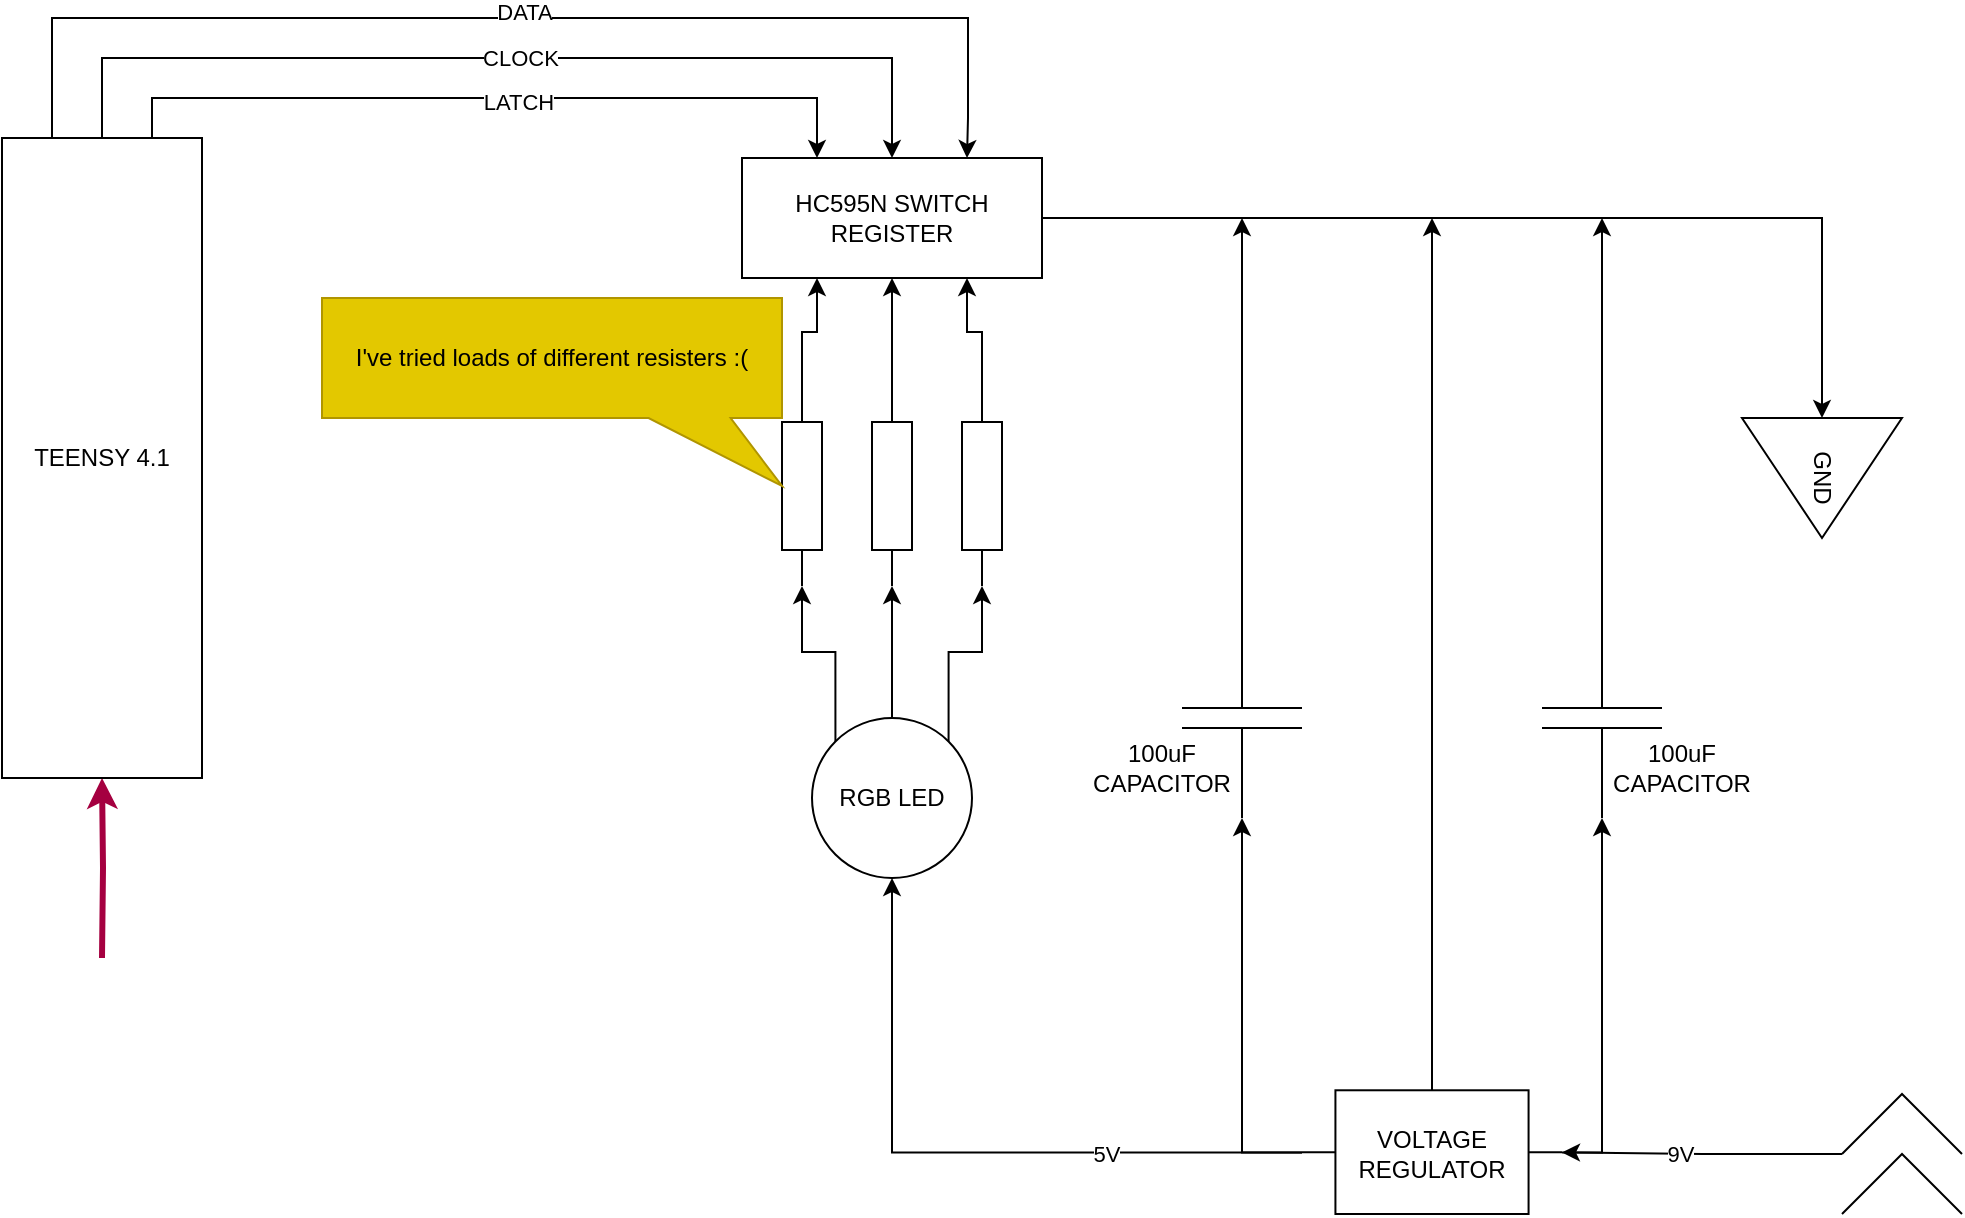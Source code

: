 <mxfile version="22.1.21" type="device">
  <diagram name="Page-1" id="dPPf9247I2xoAvwt28pK">
    <mxGraphModel dx="2462" dy="1037" grid="1" gridSize="10" guides="1" tooltips="1" connect="1" arrows="1" fold="1" page="1" pageScale="1" pageWidth="1169" pageHeight="827" math="0" shadow="0">
      <root>
        <mxCell id="0" />
        <mxCell id="1" parent="0" />
        <mxCell id="iikrb7Kr2aP9E5gnHZ-d-15" style="edgeStyle=orthogonalEdgeStyle;rounded=0;orthogonalLoop=1;jettySize=auto;html=1;exitX=0;exitY=0;exitDx=0;exitDy=0;entryX=0;entryY=0.5;entryDx=0;entryDy=0;entryPerimeter=0;" edge="1" parent="1" source="iikrb7Kr2aP9E5gnHZ-d-4" target="iikrb7Kr2aP9E5gnHZ-d-23">
          <mxGeometry relative="1" as="geometry" />
        </mxCell>
        <mxCell id="iikrb7Kr2aP9E5gnHZ-d-16" style="edgeStyle=orthogonalEdgeStyle;rounded=0;orthogonalLoop=1;jettySize=auto;html=1;exitX=0.5;exitY=0;exitDx=0;exitDy=0;entryX=0;entryY=0.5;entryDx=0;entryDy=0;entryPerimeter=0;" edge="1" parent="1" source="iikrb7Kr2aP9E5gnHZ-d-4" target="iikrb7Kr2aP9E5gnHZ-d-25">
          <mxGeometry relative="1" as="geometry" />
        </mxCell>
        <mxCell id="iikrb7Kr2aP9E5gnHZ-d-17" style="edgeStyle=orthogonalEdgeStyle;rounded=0;orthogonalLoop=1;jettySize=auto;html=1;exitX=1;exitY=0;exitDx=0;exitDy=0;entryX=0;entryY=0.5;entryDx=0;entryDy=0;entryPerimeter=0;" edge="1" parent="1" source="iikrb7Kr2aP9E5gnHZ-d-4" target="iikrb7Kr2aP9E5gnHZ-d-26">
          <mxGeometry relative="1" as="geometry" />
        </mxCell>
        <mxCell id="iikrb7Kr2aP9E5gnHZ-d-4" value="RGB LED" style="ellipse;whiteSpace=wrap;html=1;aspect=fixed;" vertex="1" parent="1">
          <mxGeometry x="525" y="450" width="80" height="80" as="geometry" />
        </mxCell>
        <mxCell id="iikrb7Kr2aP9E5gnHZ-d-11" style="edgeStyle=orthogonalEdgeStyle;rounded=0;orthogonalLoop=1;jettySize=auto;html=1;exitX=0.75;exitY=0;exitDx=0;exitDy=0;entryX=0.25;entryY=0;entryDx=0;entryDy=0;" edge="1" parent="1" source="iikrb7Kr2aP9E5gnHZ-d-5" target="iikrb7Kr2aP9E5gnHZ-d-6">
          <mxGeometry relative="1" as="geometry" />
        </mxCell>
        <mxCell id="iikrb7Kr2aP9E5gnHZ-d-22" value="LATCH" style="edgeLabel;html=1;align=center;verticalAlign=middle;resizable=0;points=[];" vertex="1" connectable="0" parent="iikrb7Kr2aP9E5gnHZ-d-11">
          <mxGeometry x="-0.272" y="-2" relative="1" as="geometry">
            <mxPoint x="64" as="offset" />
          </mxGeometry>
        </mxCell>
        <mxCell id="iikrb7Kr2aP9E5gnHZ-d-12" style="edgeStyle=orthogonalEdgeStyle;rounded=0;orthogonalLoop=1;jettySize=auto;html=1;exitX=0.5;exitY=0;exitDx=0;exitDy=0;entryX=0.5;entryY=0;entryDx=0;entryDy=0;" edge="1" parent="1" source="iikrb7Kr2aP9E5gnHZ-d-5" target="iikrb7Kr2aP9E5gnHZ-d-6">
          <mxGeometry relative="1" as="geometry">
            <Array as="points">
              <mxPoint x="170" y="120" />
              <mxPoint x="565" y="120" />
            </Array>
          </mxGeometry>
        </mxCell>
        <mxCell id="iikrb7Kr2aP9E5gnHZ-d-21" value="CLOCK" style="edgeLabel;html=1;align=center;verticalAlign=middle;resizable=0;points=[];" vertex="1" connectable="0" parent="iikrb7Kr2aP9E5gnHZ-d-12">
          <mxGeometry x="0.019" relative="1" as="geometry">
            <mxPoint x="2" as="offset" />
          </mxGeometry>
        </mxCell>
        <mxCell id="iikrb7Kr2aP9E5gnHZ-d-13" style="edgeStyle=orthogonalEdgeStyle;rounded=0;orthogonalLoop=1;jettySize=auto;html=1;exitX=0.25;exitY=0;exitDx=0;exitDy=0;entryX=0.75;entryY=0;entryDx=0;entryDy=0;" edge="1" parent="1" source="iikrb7Kr2aP9E5gnHZ-d-5" target="iikrb7Kr2aP9E5gnHZ-d-6">
          <mxGeometry relative="1" as="geometry">
            <Array as="points">
              <mxPoint x="145" y="100" />
              <mxPoint x="603" y="100" />
              <mxPoint x="603" y="150" />
            </Array>
          </mxGeometry>
        </mxCell>
        <mxCell id="iikrb7Kr2aP9E5gnHZ-d-20" value="DATA" style="edgeLabel;html=1;align=center;verticalAlign=middle;resizable=0;points=[];" vertex="1" connectable="0" parent="iikrb7Kr2aP9E5gnHZ-d-13">
          <mxGeometry x="-0.197" y="3" relative="1" as="geometry">
            <mxPoint x="59" as="offset" />
          </mxGeometry>
        </mxCell>
        <mxCell id="iikrb7Kr2aP9E5gnHZ-d-14" style="edgeStyle=orthogonalEdgeStyle;rounded=0;orthogonalLoop=1;jettySize=auto;html=1;anchorPointDirection=1;comic=0;fillColor=#d80073;strokeColor=#A50040;entryX=0.5;entryY=1;entryDx=0;entryDy=0;strokeWidth=3;" edge="1" parent="1" target="iikrb7Kr2aP9E5gnHZ-d-5">
          <mxGeometry relative="1" as="geometry">
            <mxPoint x="170" y="570" as="targetPoint" />
            <mxPoint x="170" y="570" as="sourcePoint" />
          </mxGeometry>
        </mxCell>
        <mxCell id="iikrb7Kr2aP9E5gnHZ-d-5" value="TEENSY 4.1" style="rounded=0;whiteSpace=wrap;html=1;" vertex="1" parent="1">
          <mxGeometry x="120" y="160" width="100" height="320" as="geometry" />
        </mxCell>
        <mxCell id="iikrb7Kr2aP9E5gnHZ-d-19" style="edgeStyle=orthogonalEdgeStyle;rounded=0;orthogonalLoop=1;jettySize=auto;html=1;exitX=1;exitY=0.5;exitDx=0;exitDy=0;entryX=0;entryY=0.5;entryDx=0;entryDy=0;" edge="1" parent="1" source="iikrb7Kr2aP9E5gnHZ-d-6" target="iikrb7Kr2aP9E5gnHZ-d-18">
          <mxGeometry relative="1" as="geometry" />
        </mxCell>
        <mxCell id="iikrb7Kr2aP9E5gnHZ-d-6" value="HC595N SWITCH REGISTER" style="rounded=0;whiteSpace=wrap;html=1;" vertex="1" parent="1">
          <mxGeometry x="490" y="170" width="150" height="60" as="geometry" />
        </mxCell>
        <mxCell id="iikrb7Kr2aP9E5gnHZ-d-18" value="GND" style="triangle;whiteSpace=wrap;html=1;rotation=90;" vertex="1" parent="1">
          <mxGeometry x="1000" y="290" width="60" height="80" as="geometry" />
        </mxCell>
        <mxCell id="iikrb7Kr2aP9E5gnHZ-d-24" style="edgeStyle=orthogonalEdgeStyle;rounded=0;orthogonalLoop=1;jettySize=auto;html=1;exitX=1;exitY=0.5;exitDx=0;exitDy=0;exitPerimeter=0;entryX=0.25;entryY=1;entryDx=0;entryDy=0;" edge="1" parent="1" source="iikrb7Kr2aP9E5gnHZ-d-23" target="iikrb7Kr2aP9E5gnHZ-d-6">
          <mxGeometry relative="1" as="geometry" />
        </mxCell>
        <mxCell id="iikrb7Kr2aP9E5gnHZ-d-23" value="" style="pointerEvents=1;verticalLabelPosition=bottom;shadow=0;dashed=0;align=center;html=1;verticalAlign=top;shape=mxgraph.electrical.resistors.resistor_1;rotation=-90;" vertex="1" parent="1">
          <mxGeometry x="470" y="324" width="100" height="20" as="geometry" />
        </mxCell>
        <mxCell id="iikrb7Kr2aP9E5gnHZ-d-28" style="edgeStyle=orthogonalEdgeStyle;rounded=0;orthogonalLoop=1;jettySize=auto;html=1;entryX=0.5;entryY=1;entryDx=0;entryDy=0;" edge="1" parent="1" source="iikrb7Kr2aP9E5gnHZ-d-25" target="iikrb7Kr2aP9E5gnHZ-d-6">
          <mxGeometry relative="1" as="geometry" />
        </mxCell>
        <mxCell id="iikrb7Kr2aP9E5gnHZ-d-25" value="" style="pointerEvents=1;verticalLabelPosition=bottom;shadow=0;dashed=0;align=center;html=1;verticalAlign=top;shape=mxgraph.electrical.resistors.resistor_1;rotation=-90;" vertex="1" parent="1">
          <mxGeometry x="515" y="324" width="100" height="20" as="geometry" />
        </mxCell>
        <mxCell id="iikrb7Kr2aP9E5gnHZ-d-27" style="edgeStyle=orthogonalEdgeStyle;rounded=0;orthogonalLoop=1;jettySize=auto;html=1;entryX=0.75;entryY=1;entryDx=0;entryDy=0;" edge="1" parent="1" source="iikrb7Kr2aP9E5gnHZ-d-26" target="iikrb7Kr2aP9E5gnHZ-d-6">
          <mxGeometry relative="1" as="geometry" />
        </mxCell>
        <mxCell id="iikrb7Kr2aP9E5gnHZ-d-26" value="" style="pointerEvents=1;verticalLabelPosition=bottom;shadow=0;dashed=0;align=center;html=1;verticalAlign=top;shape=mxgraph.electrical.resistors.resistor_1;rotation=-90;" vertex="1" parent="1">
          <mxGeometry x="560" y="324" width="100" height="20" as="geometry" />
        </mxCell>
        <mxCell id="iikrb7Kr2aP9E5gnHZ-d-31" value="" style="pointerEvents=1;verticalLabelPosition=bottom;shadow=0;dashed=0;align=center;html=1;verticalAlign=top;shape=mxgraph.electrical.miscellaneous.plug_socket_connection" vertex="1" parent="1">
          <mxGeometry x="1040" y="638" width="60" height="60" as="geometry" />
        </mxCell>
        <mxCell id="iikrb7Kr2aP9E5gnHZ-d-35" style="edgeStyle=orthogonalEdgeStyle;rounded=0;orthogonalLoop=1;jettySize=auto;html=1;entryX=0.5;entryY=1;entryDx=0;entryDy=0;exitX=1;exitY=0.395;exitDx=0;exitDy=0;exitPerimeter=0;" edge="1" parent="1" source="iikrb7Kr2aP9E5gnHZ-d-32" target="iikrb7Kr2aP9E5gnHZ-d-4">
          <mxGeometry relative="1" as="geometry" />
        </mxCell>
        <mxCell id="iikrb7Kr2aP9E5gnHZ-d-36" value="5V" style="edgeLabel;html=1;align=center;verticalAlign=middle;resizable=0;points=[];" vertex="1" connectable="0" parent="iikrb7Kr2aP9E5gnHZ-d-35">
          <mxGeometry x="-0.077" y="-7" relative="1" as="geometry">
            <mxPoint x="60" y="8" as="offset" />
          </mxGeometry>
        </mxCell>
        <mxCell id="iikrb7Kr2aP9E5gnHZ-d-37" style="edgeStyle=orthogonalEdgeStyle;rounded=0;orthogonalLoop=1;jettySize=auto;html=1;" edge="1" parent="1" source="iikrb7Kr2aP9E5gnHZ-d-32">
          <mxGeometry relative="1" as="geometry">
            <mxPoint x="835" y="200" as="targetPoint" />
          </mxGeometry>
        </mxCell>
        <mxCell id="iikrb7Kr2aP9E5gnHZ-d-32" value="" style="verticalLabelPosition=bottom;shadow=0;dashed=0;align=center;html=1;verticalAlign=top;shape=mxgraph.electrical.abstract.voltage_regulator;rotation=-180;" vertex="1" parent="1">
          <mxGeometry x="770" y="620" width="130" height="78" as="geometry" />
        </mxCell>
        <mxCell id="iikrb7Kr2aP9E5gnHZ-d-33" style="edgeStyle=orthogonalEdgeStyle;rounded=0;orthogonalLoop=1;jettySize=auto;html=1;entryX=0;entryY=0.395;entryDx=0;entryDy=0;entryPerimeter=0;" edge="1" parent="1" source="iikrb7Kr2aP9E5gnHZ-d-31" target="iikrb7Kr2aP9E5gnHZ-d-32">
          <mxGeometry relative="1" as="geometry" />
        </mxCell>
        <mxCell id="iikrb7Kr2aP9E5gnHZ-d-34" value="9V" style="edgeLabel;html=1;align=center;verticalAlign=middle;resizable=0;points=[];" vertex="1" connectable="0" parent="iikrb7Kr2aP9E5gnHZ-d-33">
          <mxGeometry x="-0.545" y="-1" relative="1" as="geometry">
            <mxPoint x="-49" y="1" as="offset" />
          </mxGeometry>
        </mxCell>
        <mxCell id="iikrb7Kr2aP9E5gnHZ-d-39" value="VOLTAGE REGULATOR" style="text;html=1;strokeColor=none;fillColor=none;align=center;verticalAlign=middle;whiteSpace=wrap;rounded=0;" vertex="1" parent="1">
          <mxGeometry x="805" y="653" width="60" height="30" as="geometry" />
        </mxCell>
        <mxCell id="iikrb7Kr2aP9E5gnHZ-d-42" style="edgeStyle=orthogonalEdgeStyle;rounded=0;orthogonalLoop=1;jettySize=auto;html=1;" edge="1" parent="1" source="iikrb7Kr2aP9E5gnHZ-d-40">
          <mxGeometry relative="1" as="geometry">
            <mxPoint x="920" y="200" as="targetPoint" />
          </mxGeometry>
        </mxCell>
        <mxCell id="iikrb7Kr2aP9E5gnHZ-d-40" value="" style="pointerEvents=1;verticalLabelPosition=bottom;shadow=0;dashed=0;align=center;html=1;verticalAlign=top;shape=mxgraph.electrical.capacitors.capacitor_1;rotation=90;" vertex="1" parent="1">
          <mxGeometry x="870" y="420" width="100" height="60" as="geometry" />
        </mxCell>
        <mxCell id="iikrb7Kr2aP9E5gnHZ-d-41" style="edgeStyle=orthogonalEdgeStyle;rounded=0;orthogonalLoop=1;jettySize=auto;html=1;exitX=0;exitY=0.395;exitDx=0;exitDy=0;exitPerimeter=0;entryX=1;entryY=0.5;entryDx=0;entryDy=0;entryPerimeter=0;" edge="1" parent="1" source="iikrb7Kr2aP9E5gnHZ-d-32" target="iikrb7Kr2aP9E5gnHZ-d-40">
          <mxGeometry relative="1" as="geometry" />
        </mxCell>
        <mxCell id="iikrb7Kr2aP9E5gnHZ-d-45" style="edgeStyle=orthogonalEdgeStyle;rounded=0;orthogonalLoop=1;jettySize=auto;html=1;" edge="1" parent="1" source="iikrb7Kr2aP9E5gnHZ-d-43">
          <mxGeometry relative="1" as="geometry">
            <mxPoint x="740" y="200" as="targetPoint" />
          </mxGeometry>
        </mxCell>
        <mxCell id="iikrb7Kr2aP9E5gnHZ-d-43" value="" style="pointerEvents=1;verticalLabelPosition=bottom;shadow=0;dashed=0;align=center;html=1;verticalAlign=top;shape=mxgraph.electrical.capacitors.capacitor_1;rotation=90;" vertex="1" parent="1">
          <mxGeometry x="690" y="420" width="100" height="60" as="geometry" />
        </mxCell>
        <mxCell id="iikrb7Kr2aP9E5gnHZ-d-44" style="edgeStyle=orthogonalEdgeStyle;rounded=0;orthogonalLoop=1;jettySize=auto;html=1;exitX=1;exitY=0.395;exitDx=0;exitDy=0;exitPerimeter=0;entryX=1;entryY=0.5;entryDx=0;entryDy=0;entryPerimeter=0;" edge="1" parent="1" source="iikrb7Kr2aP9E5gnHZ-d-32" target="iikrb7Kr2aP9E5gnHZ-d-43">
          <mxGeometry relative="1" as="geometry" />
        </mxCell>
        <mxCell id="iikrb7Kr2aP9E5gnHZ-d-46" value="100uF CAPACITOR" style="text;html=1;strokeColor=none;fillColor=none;align=center;verticalAlign=middle;whiteSpace=wrap;rounded=0;" vertex="1" parent="1">
          <mxGeometry x="930" y="460" width="60" height="30" as="geometry" />
        </mxCell>
        <mxCell id="iikrb7Kr2aP9E5gnHZ-d-47" value="100uF CAPACITOR" style="text;html=1;strokeColor=none;fillColor=none;align=center;verticalAlign=middle;whiteSpace=wrap;rounded=0;" vertex="1" parent="1">
          <mxGeometry x="670" y="460" width="60" height="30" as="geometry" />
        </mxCell>
        <mxCell id="iikrb7Kr2aP9E5gnHZ-d-49" value="I&#39;ve tried loads of different resisters :(" style="shape=callout;whiteSpace=wrap;html=1;perimeter=calloutPerimeter;position2=1;fillColor=#e3c800;fontColor=#000000;strokeColor=#B09500;base=41;size=34;position=0.71;" vertex="1" parent="1">
          <mxGeometry x="280" y="240" width="230" height="94" as="geometry" />
        </mxCell>
      </root>
    </mxGraphModel>
  </diagram>
</mxfile>
